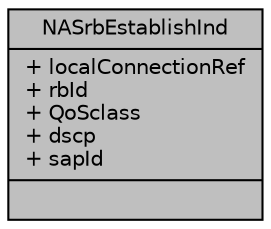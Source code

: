 digraph "NASrbEstablishInd"
{
 // LATEX_PDF_SIZE
  edge [fontname="Helvetica",fontsize="10",labelfontname="Helvetica",labelfontsize="10"];
  node [fontname="Helvetica",fontsize="10",shape=record];
  Node1 [label="{NASrbEstablishInd\n|+ localConnectionRef\l+ rbId\l+ QoSclass\l+ dscp\l+ sapId\l|}",height=0.2,width=0.4,color="black", fillcolor="grey75", style="filled", fontcolor="black",tooltip=" "];
}
